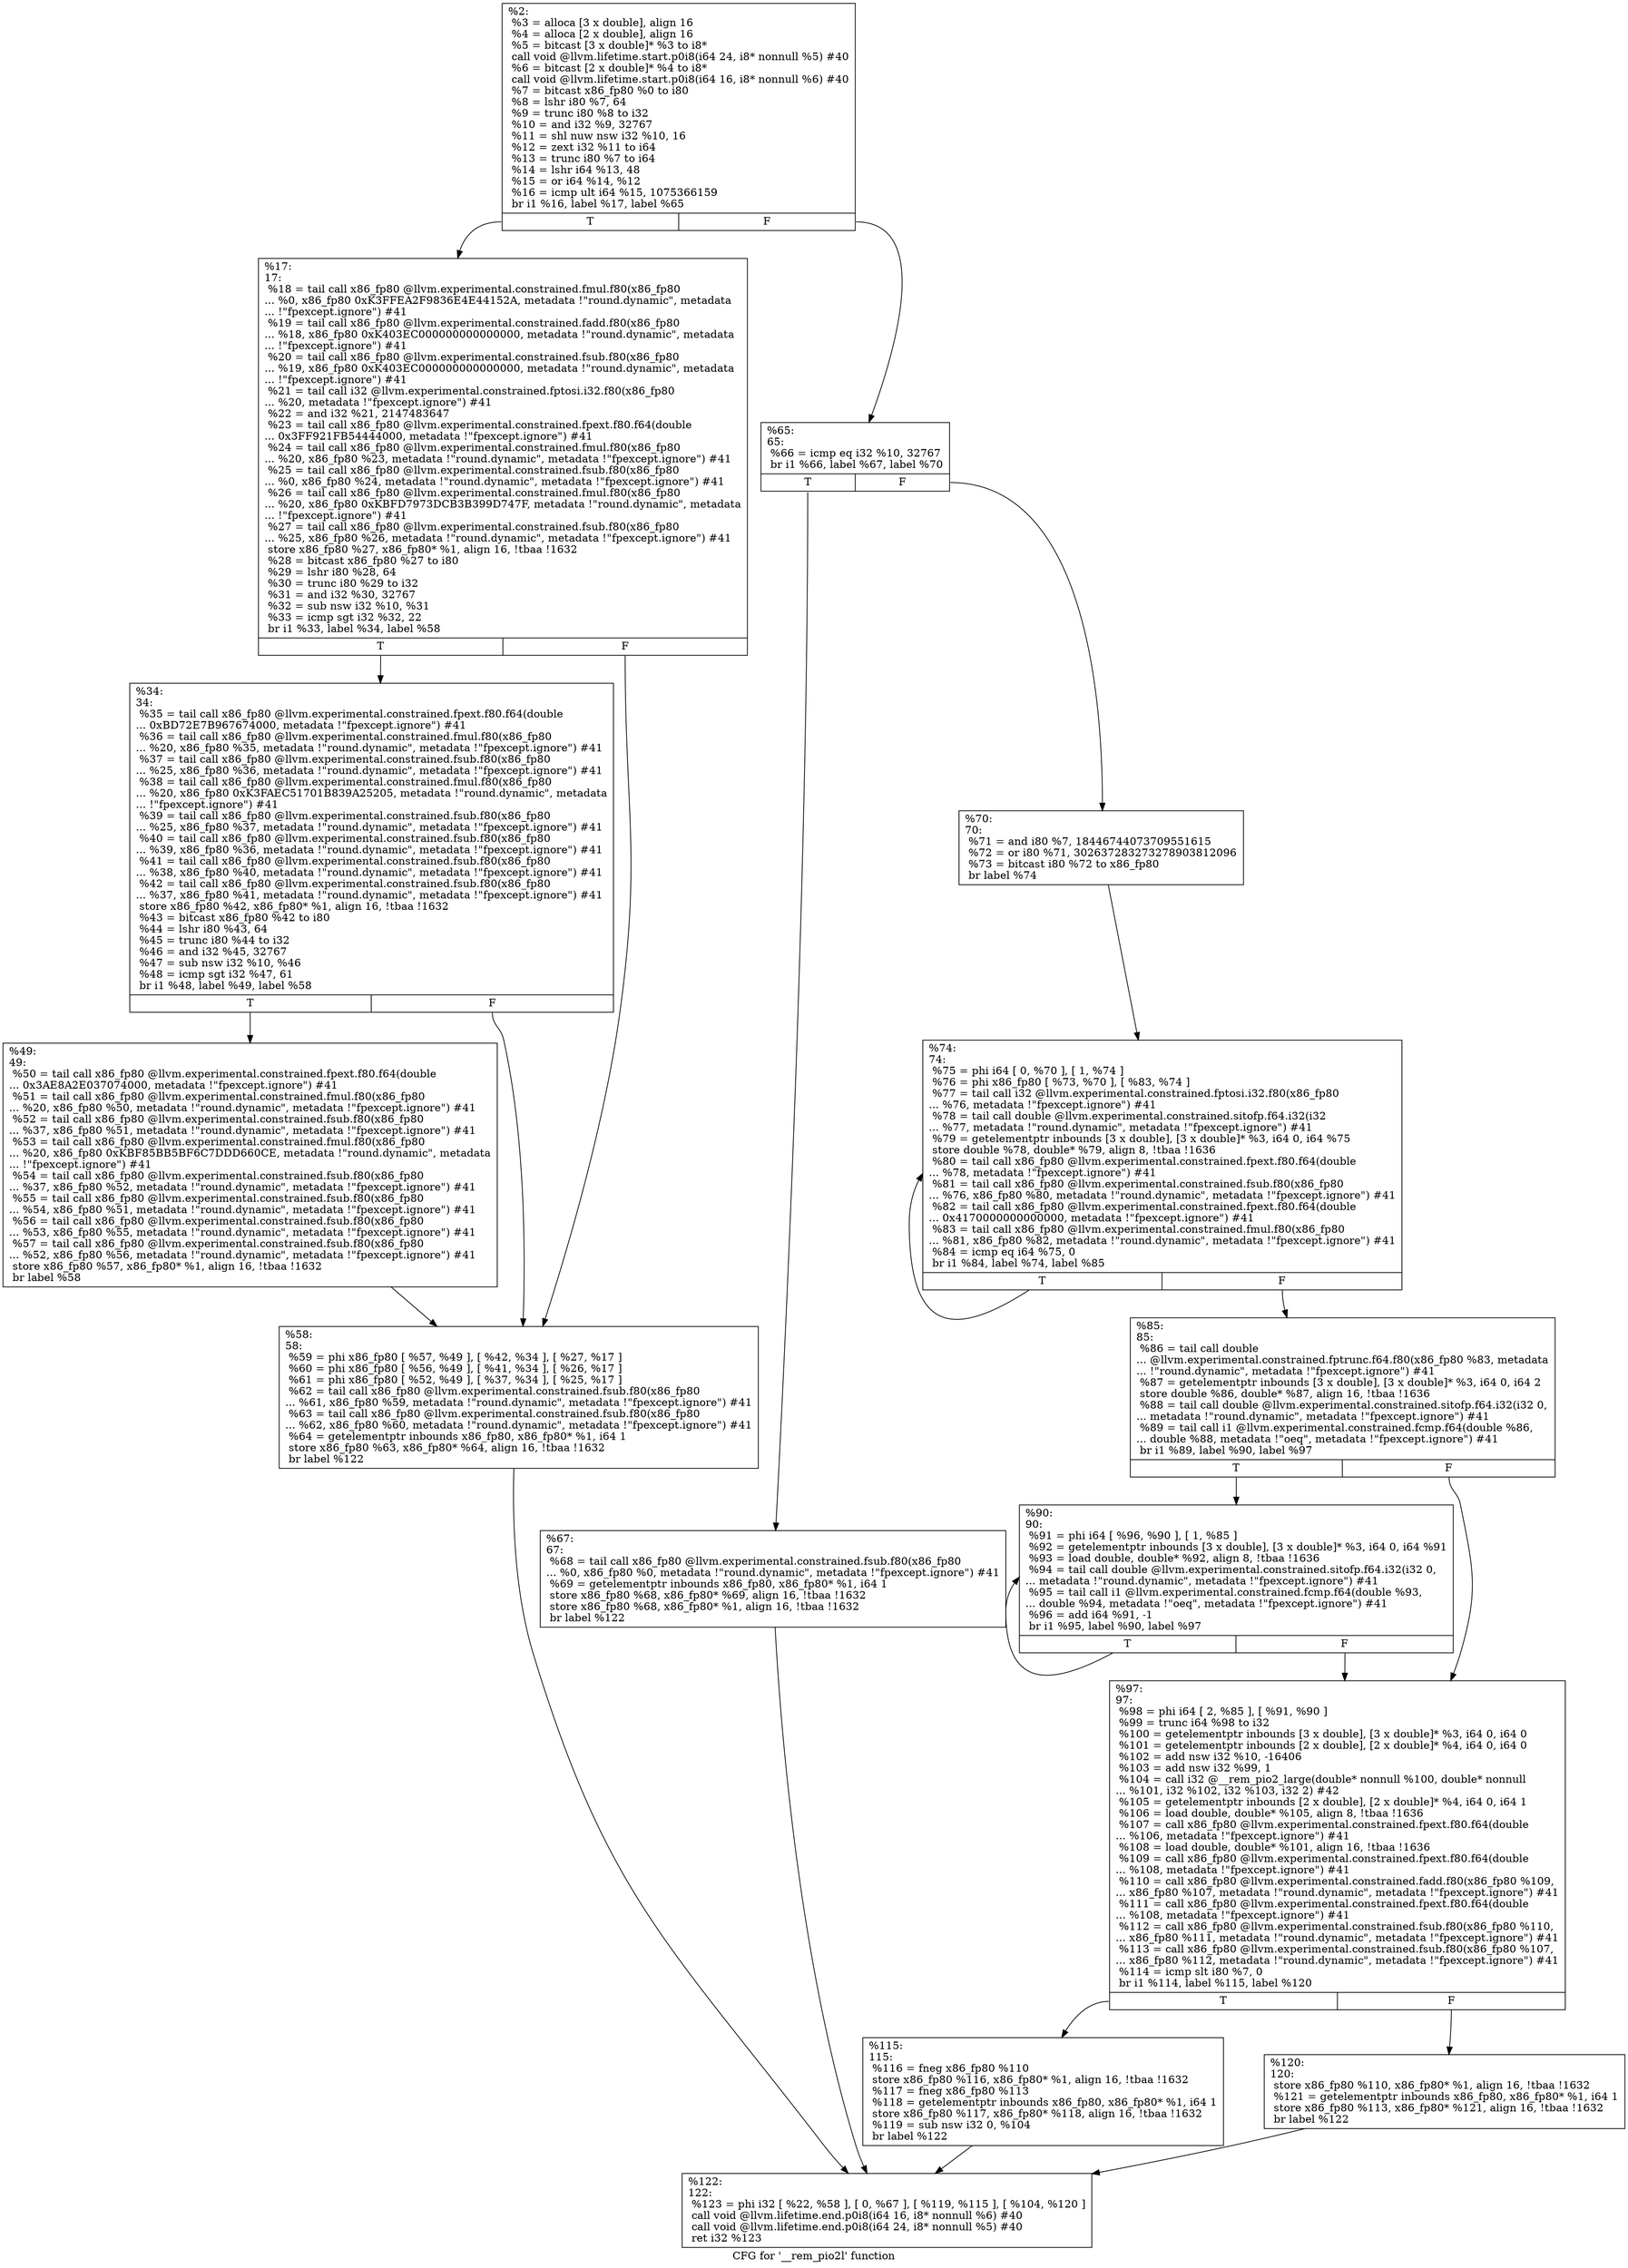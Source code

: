 digraph "CFG for '__rem_pio2l' function" {
	label="CFG for '__rem_pio2l' function";

	Node0x1a35bc0 [shape=record,label="{%2:\l  %3 = alloca [3 x double], align 16\l  %4 = alloca [2 x double], align 16\l  %5 = bitcast [3 x double]* %3 to i8*\l  call void @llvm.lifetime.start.p0i8(i64 24, i8* nonnull %5) #40\l  %6 = bitcast [2 x double]* %4 to i8*\l  call void @llvm.lifetime.start.p0i8(i64 16, i8* nonnull %6) #40\l  %7 = bitcast x86_fp80 %0 to i80\l  %8 = lshr i80 %7, 64\l  %9 = trunc i80 %8 to i32\l  %10 = and i32 %9, 32767\l  %11 = shl nuw nsw i32 %10, 16\l  %12 = zext i32 %11 to i64\l  %13 = trunc i80 %7 to i64\l  %14 = lshr i64 %13, 48\l  %15 = or i64 %14, %12\l  %16 = icmp ult i64 %15, 1075366159\l  br i1 %16, label %17, label %65\l|{<s0>T|<s1>F}}"];
	Node0x1a35bc0:s0 -> Node0x1a377c0;
	Node0x1a35bc0:s1 -> Node0x1a37900;
	Node0x1a377c0 [shape=record,label="{%17:\l17:                                               \l  %18 = tail call x86_fp80 @llvm.experimental.constrained.fmul.f80(x86_fp80\l... %0, x86_fp80 0xK3FFEA2F9836E4E44152A, metadata !\"round.dynamic\", metadata\l... !\"fpexcept.ignore\") #41\l  %19 = tail call x86_fp80 @llvm.experimental.constrained.fadd.f80(x86_fp80\l... %18, x86_fp80 0xK403EC000000000000000, metadata !\"round.dynamic\", metadata\l... !\"fpexcept.ignore\") #41\l  %20 = tail call x86_fp80 @llvm.experimental.constrained.fsub.f80(x86_fp80\l... %19, x86_fp80 0xK403EC000000000000000, metadata !\"round.dynamic\", metadata\l... !\"fpexcept.ignore\") #41\l  %21 = tail call i32 @llvm.experimental.constrained.fptosi.i32.f80(x86_fp80\l... %20, metadata !\"fpexcept.ignore\") #41\l  %22 = and i32 %21, 2147483647\l  %23 = tail call x86_fp80 @llvm.experimental.constrained.fpext.f80.f64(double\l... 0x3FF921FB54444000, metadata !\"fpexcept.ignore\") #41\l  %24 = tail call x86_fp80 @llvm.experimental.constrained.fmul.f80(x86_fp80\l... %20, x86_fp80 %23, metadata !\"round.dynamic\", metadata !\"fpexcept.ignore\") #41\l  %25 = tail call x86_fp80 @llvm.experimental.constrained.fsub.f80(x86_fp80\l... %0, x86_fp80 %24, metadata !\"round.dynamic\", metadata !\"fpexcept.ignore\") #41\l  %26 = tail call x86_fp80 @llvm.experimental.constrained.fmul.f80(x86_fp80\l... %20, x86_fp80 0xKBFD7973DCB3B399D747F, metadata !\"round.dynamic\", metadata\l... !\"fpexcept.ignore\") #41\l  %27 = tail call x86_fp80 @llvm.experimental.constrained.fsub.f80(x86_fp80\l... %25, x86_fp80 %26, metadata !\"round.dynamic\", metadata !\"fpexcept.ignore\") #41\l  store x86_fp80 %27, x86_fp80* %1, align 16, !tbaa !1632\l  %28 = bitcast x86_fp80 %27 to i80\l  %29 = lshr i80 %28, 64\l  %30 = trunc i80 %29 to i32\l  %31 = and i32 %30, 32767\l  %32 = sub nsw i32 %10, %31\l  %33 = icmp sgt i32 %32, 22\l  br i1 %33, label %34, label %58\l|{<s0>T|<s1>F}}"];
	Node0x1a377c0:s0 -> Node0x1a37810;
	Node0x1a377c0:s1 -> Node0x1a378b0;
	Node0x1a37810 [shape=record,label="{%34:\l34:                                               \l  %35 = tail call x86_fp80 @llvm.experimental.constrained.fpext.f80.f64(double\l... 0xBD72E7B967674000, metadata !\"fpexcept.ignore\") #41\l  %36 = tail call x86_fp80 @llvm.experimental.constrained.fmul.f80(x86_fp80\l... %20, x86_fp80 %35, metadata !\"round.dynamic\", metadata !\"fpexcept.ignore\") #41\l  %37 = tail call x86_fp80 @llvm.experimental.constrained.fsub.f80(x86_fp80\l... %25, x86_fp80 %36, metadata !\"round.dynamic\", metadata !\"fpexcept.ignore\") #41\l  %38 = tail call x86_fp80 @llvm.experimental.constrained.fmul.f80(x86_fp80\l... %20, x86_fp80 0xK3FAEC51701B839A25205, metadata !\"round.dynamic\", metadata\l... !\"fpexcept.ignore\") #41\l  %39 = tail call x86_fp80 @llvm.experimental.constrained.fsub.f80(x86_fp80\l... %25, x86_fp80 %37, metadata !\"round.dynamic\", metadata !\"fpexcept.ignore\") #41\l  %40 = tail call x86_fp80 @llvm.experimental.constrained.fsub.f80(x86_fp80\l... %39, x86_fp80 %36, metadata !\"round.dynamic\", metadata !\"fpexcept.ignore\") #41\l  %41 = tail call x86_fp80 @llvm.experimental.constrained.fsub.f80(x86_fp80\l... %38, x86_fp80 %40, metadata !\"round.dynamic\", metadata !\"fpexcept.ignore\") #41\l  %42 = tail call x86_fp80 @llvm.experimental.constrained.fsub.f80(x86_fp80\l... %37, x86_fp80 %41, metadata !\"round.dynamic\", metadata !\"fpexcept.ignore\") #41\l  store x86_fp80 %42, x86_fp80* %1, align 16, !tbaa !1632\l  %43 = bitcast x86_fp80 %42 to i80\l  %44 = lshr i80 %43, 64\l  %45 = trunc i80 %44 to i32\l  %46 = and i32 %45, 32767\l  %47 = sub nsw i32 %10, %46\l  %48 = icmp sgt i32 %47, 61\l  br i1 %48, label %49, label %58\l|{<s0>T|<s1>F}}"];
	Node0x1a37810:s0 -> Node0x1a37860;
	Node0x1a37810:s1 -> Node0x1a378b0;
	Node0x1a37860 [shape=record,label="{%49:\l49:                                               \l  %50 = tail call x86_fp80 @llvm.experimental.constrained.fpext.f80.f64(double\l... 0x3AE8A2E037074000, metadata !\"fpexcept.ignore\") #41\l  %51 = tail call x86_fp80 @llvm.experimental.constrained.fmul.f80(x86_fp80\l... %20, x86_fp80 %50, metadata !\"round.dynamic\", metadata !\"fpexcept.ignore\") #41\l  %52 = tail call x86_fp80 @llvm.experimental.constrained.fsub.f80(x86_fp80\l... %37, x86_fp80 %51, metadata !\"round.dynamic\", metadata !\"fpexcept.ignore\") #41\l  %53 = tail call x86_fp80 @llvm.experimental.constrained.fmul.f80(x86_fp80\l... %20, x86_fp80 0xKBF85BB5BF6C7DDD660CE, metadata !\"round.dynamic\", metadata\l... !\"fpexcept.ignore\") #41\l  %54 = tail call x86_fp80 @llvm.experimental.constrained.fsub.f80(x86_fp80\l... %37, x86_fp80 %52, metadata !\"round.dynamic\", metadata !\"fpexcept.ignore\") #41\l  %55 = tail call x86_fp80 @llvm.experimental.constrained.fsub.f80(x86_fp80\l... %54, x86_fp80 %51, metadata !\"round.dynamic\", metadata !\"fpexcept.ignore\") #41\l  %56 = tail call x86_fp80 @llvm.experimental.constrained.fsub.f80(x86_fp80\l... %53, x86_fp80 %55, metadata !\"round.dynamic\", metadata !\"fpexcept.ignore\") #41\l  %57 = tail call x86_fp80 @llvm.experimental.constrained.fsub.f80(x86_fp80\l... %52, x86_fp80 %56, metadata !\"round.dynamic\", metadata !\"fpexcept.ignore\") #41\l  store x86_fp80 %57, x86_fp80* %1, align 16, !tbaa !1632\l  br label %58\l}"];
	Node0x1a37860 -> Node0x1a378b0;
	Node0x1a378b0 [shape=record,label="{%58:\l58:                                               \l  %59 = phi x86_fp80 [ %57, %49 ], [ %42, %34 ], [ %27, %17 ]\l  %60 = phi x86_fp80 [ %56, %49 ], [ %41, %34 ], [ %26, %17 ]\l  %61 = phi x86_fp80 [ %52, %49 ], [ %37, %34 ], [ %25, %17 ]\l  %62 = tail call x86_fp80 @llvm.experimental.constrained.fsub.f80(x86_fp80\l... %61, x86_fp80 %59, metadata !\"round.dynamic\", metadata !\"fpexcept.ignore\") #41\l  %63 = tail call x86_fp80 @llvm.experimental.constrained.fsub.f80(x86_fp80\l... %62, x86_fp80 %60, metadata !\"round.dynamic\", metadata !\"fpexcept.ignore\") #41\l  %64 = getelementptr inbounds x86_fp80, x86_fp80* %1, i64 1\l  store x86_fp80 %63, x86_fp80* %64, align 16, !tbaa !1632\l  br label %122\l}"];
	Node0x1a378b0 -> Node0x1a37bd0;
	Node0x1a37900 [shape=record,label="{%65:\l65:                                               \l  %66 = icmp eq i32 %10, 32767\l  br i1 %66, label %67, label %70\l|{<s0>T|<s1>F}}"];
	Node0x1a37900:s0 -> Node0x1a37950;
	Node0x1a37900:s1 -> Node0x1a379a0;
	Node0x1a37950 [shape=record,label="{%67:\l67:                                               \l  %68 = tail call x86_fp80 @llvm.experimental.constrained.fsub.f80(x86_fp80\l... %0, x86_fp80 %0, metadata !\"round.dynamic\", metadata !\"fpexcept.ignore\") #41\l  %69 = getelementptr inbounds x86_fp80, x86_fp80* %1, i64 1\l  store x86_fp80 %68, x86_fp80* %69, align 16, !tbaa !1632\l  store x86_fp80 %68, x86_fp80* %1, align 16, !tbaa !1632\l  br label %122\l}"];
	Node0x1a37950 -> Node0x1a37bd0;
	Node0x1a379a0 [shape=record,label="{%70:\l70:                                               \l  %71 = and i80 %7, 18446744073709551615\l  %72 = or i80 %71, 302637283273278903812096\l  %73 = bitcast i80 %72 to x86_fp80\l  br label %74\l}"];
	Node0x1a379a0 -> Node0x1a379f0;
	Node0x1a379f0 [shape=record,label="{%74:\l74:                                               \l  %75 = phi i64 [ 0, %70 ], [ 1, %74 ]\l  %76 = phi x86_fp80 [ %73, %70 ], [ %83, %74 ]\l  %77 = tail call i32 @llvm.experimental.constrained.fptosi.i32.f80(x86_fp80\l... %76, metadata !\"fpexcept.ignore\") #41\l  %78 = tail call double @llvm.experimental.constrained.sitofp.f64.i32(i32\l... %77, metadata !\"round.dynamic\", metadata !\"fpexcept.ignore\") #41\l  %79 = getelementptr inbounds [3 x double], [3 x double]* %3, i64 0, i64 %75\l  store double %78, double* %79, align 8, !tbaa !1636\l  %80 = tail call x86_fp80 @llvm.experimental.constrained.fpext.f80.f64(double\l... %78, metadata !\"fpexcept.ignore\") #41\l  %81 = tail call x86_fp80 @llvm.experimental.constrained.fsub.f80(x86_fp80\l... %76, x86_fp80 %80, metadata !\"round.dynamic\", metadata !\"fpexcept.ignore\") #41\l  %82 = tail call x86_fp80 @llvm.experimental.constrained.fpext.f80.f64(double\l... 0x4170000000000000, metadata !\"fpexcept.ignore\") #41\l  %83 = tail call x86_fp80 @llvm.experimental.constrained.fmul.f80(x86_fp80\l... %81, x86_fp80 %82, metadata !\"round.dynamic\", metadata !\"fpexcept.ignore\") #41\l  %84 = icmp eq i64 %75, 0\l  br i1 %84, label %74, label %85\l|{<s0>T|<s1>F}}"];
	Node0x1a379f0:s0 -> Node0x1a379f0;
	Node0x1a379f0:s1 -> Node0x1a37a40;
	Node0x1a37a40 [shape=record,label="{%85:\l85:                                               \l  %86 = tail call double\l... @llvm.experimental.constrained.fptrunc.f64.f80(x86_fp80 %83, metadata\l... !\"round.dynamic\", metadata !\"fpexcept.ignore\") #41\l  %87 = getelementptr inbounds [3 x double], [3 x double]* %3, i64 0, i64 2\l  store double %86, double* %87, align 16, !tbaa !1636\l  %88 = tail call double @llvm.experimental.constrained.sitofp.f64.i32(i32 0,\l... metadata !\"round.dynamic\", metadata !\"fpexcept.ignore\") #41\l  %89 = tail call i1 @llvm.experimental.constrained.fcmp.f64(double %86,\l... double %88, metadata !\"oeq\", metadata !\"fpexcept.ignore\") #41\l  br i1 %89, label %90, label %97\l|{<s0>T|<s1>F}}"];
	Node0x1a37a40:s0 -> Node0x1a37a90;
	Node0x1a37a40:s1 -> Node0x1a37ae0;
	Node0x1a37a90 [shape=record,label="{%90:\l90:                                               \l  %91 = phi i64 [ %96, %90 ], [ 1, %85 ]\l  %92 = getelementptr inbounds [3 x double], [3 x double]* %3, i64 0, i64 %91\l  %93 = load double, double* %92, align 8, !tbaa !1636\l  %94 = tail call double @llvm.experimental.constrained.sitofp.f64.i32(i32 0,\l... metadata !\"round.dynamic\", metadata !\"fpexcept.ignore\") #41\l  %95 = tail call i1 @llvm.experimental.constrained.fcmp.f64(double %93,\l... double %94, metadata !\"oeq\", metadata !\"fpexcept.ignore\") #41\l  %96 = add i64 %91, -1\l  br i1 %95, label %90, label %97\l|{<s0>T|<s1>F}}"];
	Node0x1a37a90:s0 -> Node0x1a37a90;
	Node0x1a37a90:s1 -> Node0x1a37ae0;
	Node0x1a37ae0 [shape=record,label="{%97:\l97:                                               \l  %98 = phi i64 [ 2, %85 ], [ %91, %90 ]\l  %99 = trunc i64 %98 to i32\l  %100 = getelementptr inbounds [3 x double], [3 x double]* %3, i64 0, i64 0\l  %101 = getelementptr inbounds [2 x double], [2 x double]* %4, i64 0, i64 0\l  %102 = add nsw i32 %10, -16406\l  %103 = add nsw i32 %99, 1\l  %104 = call i32 @__rem_pio2_large(double* nonnull %100, double* nonnull\l... %101, i32 %102, i32 %103, i32 2) #42\l  %105 = getelementptr inbounds [2 x double], [2 x double]* %4, i64 0, i64 1\l  %106 = load double, double* %105, align 8, !tbaa !1636\l  %107 = call x86_fp80 @llvm.experimental.constrained.fpext.f80.f64(double\l... %106, metadata !\"fpexcept.ignore\") #41\l  %108 = load double, double* %101, align 16, !tbaa !1636\l  %109 = call x86_fp80 @llvm.experimental.constrained.fpext.f80.f64(double\l... %108, metadata !\"fpexcept.ignore\") #41\l  %110 = call x86_fp80 @llvm.experimental.constrained.fadd.f80(x86_fp80 %109,\l... x86_fp80 %107, metadata !\"round.dynamic\", metadata !\"fpexcept.ignore\") #41\l  %111 = call x86_fp80 @llvm.experimental.constrained.fpext.f80.f64(double\l... %108, metadata !\"fpexcept.ignore\") #41\l  %112 = call x86_fp80 @llvm.experimental.constrained.fsub.f80(x86_fp80 %110,\l... x86_fp80 %111, metadata !\"round.dynamic\", metadata !\"fpexcept.ignore\") #41\l  %113 = call x86_fp80 @llvm.experimental.constrained.fsub.f80(x86_fp80 %107,\l... x86_fp80 %112, metadata !\"round.dynamic\", metadata !\"fpexcept.ignore\") #41\l  %114 = icmp slt i80 %7, 0\l  br i1 %114, label %115, label %120\l|{<s0>T|<s1>F}}"];
	Node0x1a37ae0:s0 -> Node0x1a37b30;
	Node0x1a37ae0:s1 -> Node0x1a37b80;
	Node0x1a37b30 [shape=record,label="{%115:\l115:                                              \l  %116 = fneg x86_fp80 %110\l  store x86_fp80 %116, x86_fp80* %1, align 16, !tbaa !1632\l  %117 = fneg x86_fp80 %113\l  %118 = getelementptr inbounds x86_fp80, x86_fp80* %1, i64 1\l  store x86_fp80 %117, x86_fp80* %118, align 16, !tbaa !1632\l  %119 = sub nsw i32 0, %104\l  br label %122\l}"];
	Node0x1a37b30 -> Node0x1a37bd0;
	Node0x1a37b80 [shape=record,label="{%120:\l120:                                              \l  store x86_fp80 %110, x86_fp80* %1, align 16, !tbaa !1632\l  %121 = getelementptr inbounds x86_fp80, x86_fp80* %1, i64 1\l  store x86_fp80 %113, x86_fp80* %121, align 16, !tbaa !1632\l  br label %122\l}"];
	Node0x1a37b80 -> Node0x1a37bd0;
	Node0x1a37bd0 [shape=record,label="{%122:\l122:                                              \l  %123 = phi i32 [ %22, %58 ], [ 0, %67 ], [ %119, %115 ], [ %104, %120 ]\l  call void @llvm.lifetime.end.p0i8(i64 16, i8* nonnull %6) #40\l  call void @llvm.lifetime.end.p0i8(i64 24, i8* nonnull %5) #40\l  ret i32 %123\l}"];
}
